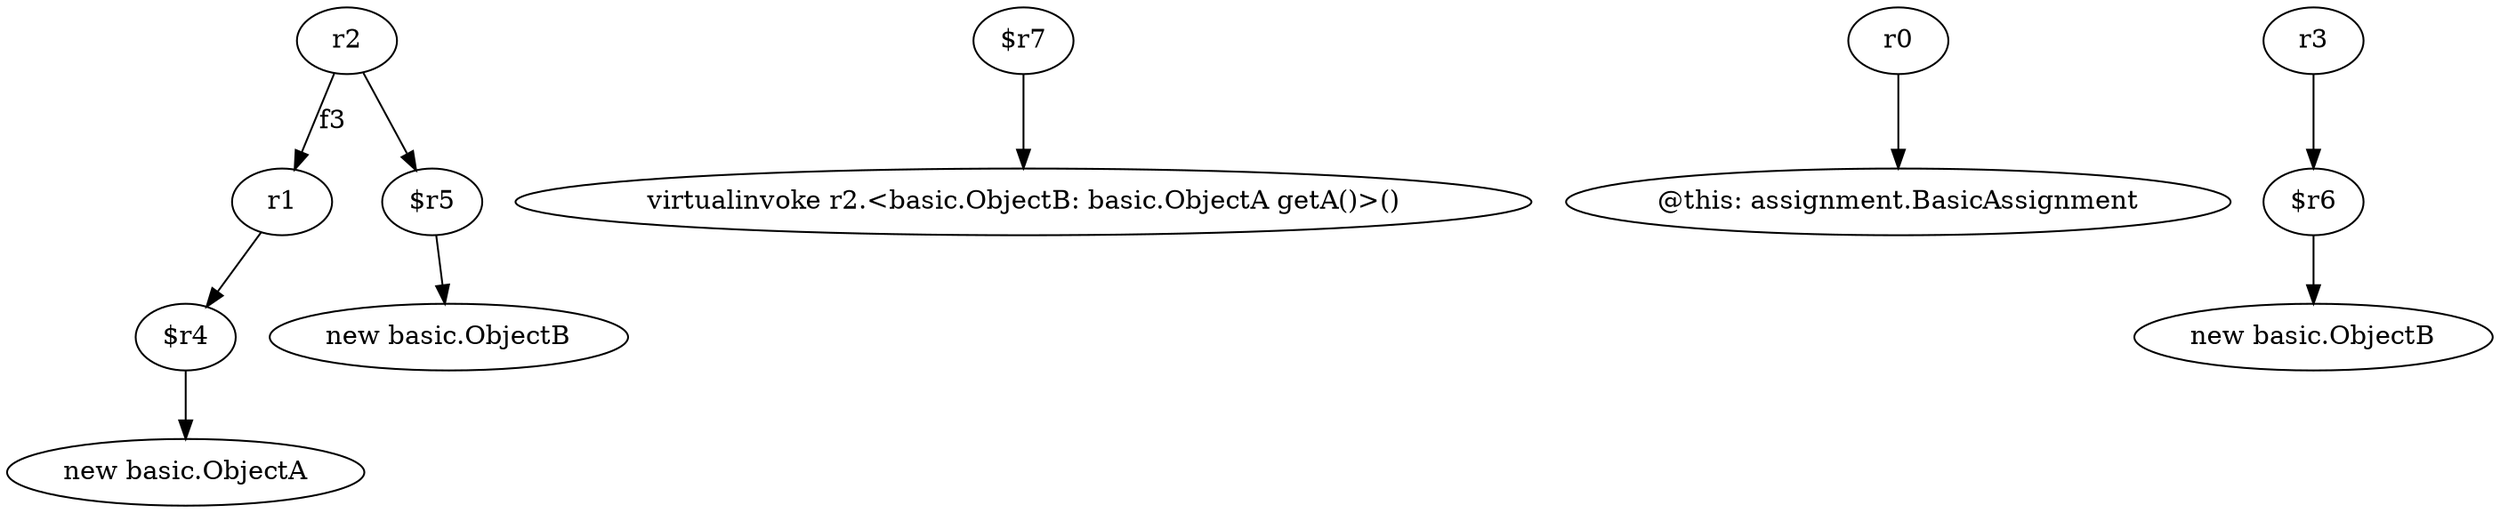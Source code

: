 digraph g {
0[label="$r4"]
1[label="new basic.ObjectA"]
0->1[label=""]
2[label="r1"]
2->0[label=""]
3[label="r2"]
4[label="$r5"]
3->4[label=""]
5[label="$r7"]
6[label="virtualinvoke r2.<basic.ObjectB: basic.ObjectA getA()>()"]
5->6[label=""]
7[label="r0"]
8[label="@this: assignment.BasicAssignment"]
7->8[label=""]
9[label="$r6"]
10[label="new basic.ObjectB"]
9->10[label=""]
3->2[label="f3"]
11[label="new basic.ObjectB"]
4->11[label=""]
12[label="r3"]
12->9[label=""]
}